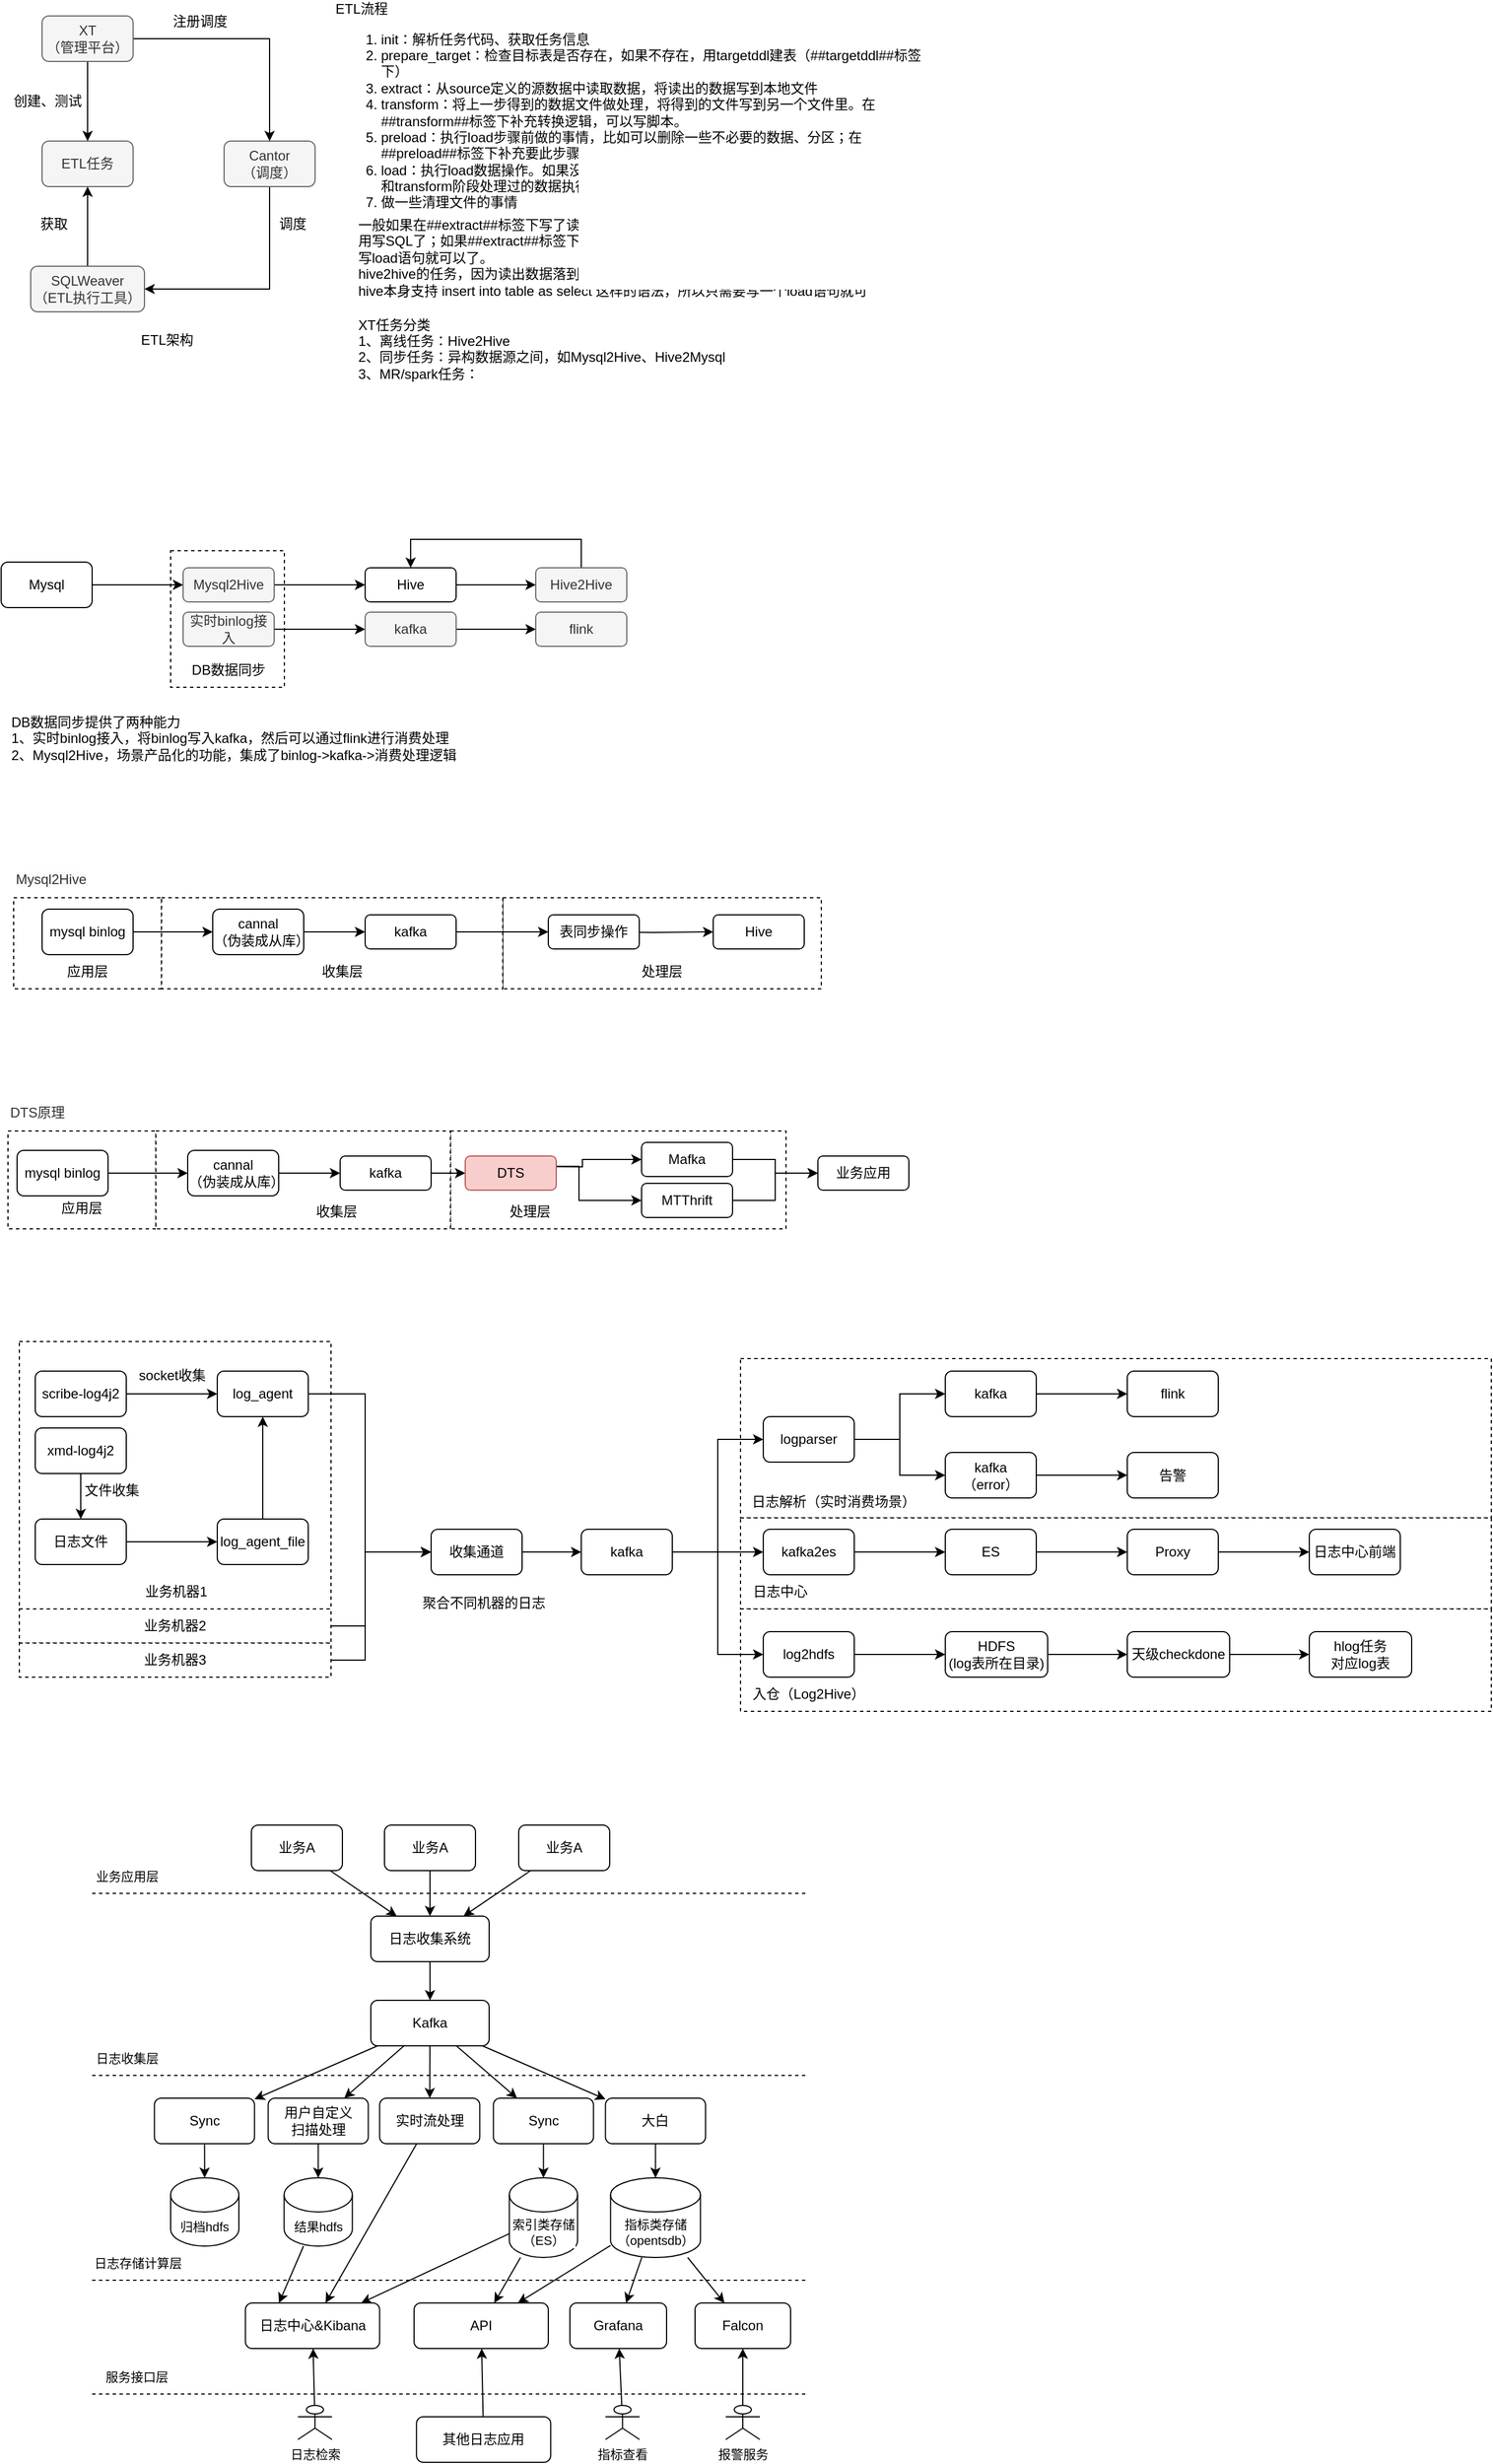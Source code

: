 <mxfile version="24.7.7">
  <diagram name="Page-1" id="K36MnnztzoWmUBZCbSHd">
    <mxGraphModel dx="1860" dy="1155" grid="1" gridSize="10" guides="1" tooltips="1" connect="1" arrows="1" fold="1" page="1" pageScale="1" pageWidth="827" pageHeight="1169" math="0" shadow="0">
      <root>
        <mxCell id="0" />
        <mxCell id="1" parent="0" />
        <mxCell id="XHmcN2xixC-POxuIJWdY-161" value="" style="rounded=0;whiteSpace=wrap;html=1;dashed=1;" vertex="1" parent="1">
          <mxGeometry x="650" y="1200" width="660" height="140" as="geometry" />
        </mxCell>
        <mxCell id="XHmcN2xixC-POxuIJWdY-159" value="" style="rounded=0;whiteSpace=wrap;html=1;dashed=1;" vertex="1" parent="1">
          <mxGeometry x="650" y="1340" width="660" height="80" as="geometry" />
        </mxCell>
        <mxCell id="XHmcN2xixC-POxuIJWdY-160" value="日志中心" style="text;html=1;align=center;verticalAlign=middle;whiteSpace=wrap;rounded=0;" vertex="1" parent="1">
          <mxGeometry x="653" y="1390" width="64" height="30" as="geometry" />
        </mxCell>
        <mxCell id="XHmcN2xixC-POxuIJWdY-156" value="" style="rounded=0;whiteSpace=wrap;html=1;dashed=1;" vertex="1" parent="1">
          <mxGeometry x="650" y="1420" width="660" height="90" as="geometry" />
        </mxCell>
        <mxCell id="XHmcN2xixC-POxuIJWdY-122" value="" style="rounded=0;whiteSpace=wrap;html=1;dashed=1;" vertex="1" parent="1">
          <mxGeometry x="16" y="1185" width="274" height="235" as="geometry" />
        </mxCell>
        <mxCell id="XHmcN2xixC-POxuIJWdY-47" value="" style="rounded=0;whiteSpace=wrap;html=1;dashed=1;" vertex="1" parent="1">
          <mxGeometry x="11" y="795" width="130" height="80" as="geometry" />
        </mxCell>
        <mxCell id="XHmcN2xixC-POxuIJWdY-45" value="" style="rounded=0;whiteSpace=wrap;html=1;dashed=1;" vertex="1" parent="1">
          <mxGeometry x="441" y="795" width="280" height="80" as="geometry" />
        </mxCell>
        <mxCell id="XHmcN2xixC-POxuIJWdY-43" value="" style="rounded=0;whiteSpace=wrap;html=1;dashed=1;" vertex="1" parent="1">
          <mxGeometry x="141" y="795" width="300" height="80" as="geometry" />
        </mxCell>
        <mxCell id="ywxlOEBr5Vx2DZHbRNXe-10" value="" style="rounded=0;whiteSpace=wrap;html=1;dashed=1;" parent="1" vertex="1">
          <mxGeometry x="149" y="490" width="100" height="120" as="geometry" />
        </mxCell>
        <mxCell id="ywxlOEBr5Vx2DZHbRNXe-3" value="" style="edgeStyle=orthogonalEdgeStyle;rounded=0;orthogonalLoop=1;jettySize=auto;html=1;" parent="1" source="ywxlOEBr5Vx2DZHbRNXe-1" target="ywxlOEBr5Vx2DZHbRNXe-2" edge="1">
          <mxGeometry relative="1" as="geometry" />
        </mxCell>
        <mxCell id="ywxlOEBr5Vx2DZHbRNXe-1" value="Mysql" style="rounded=1;whiteSpace=wrap;html=1;" parent="1" vertex="1">
          <mxGeometry y="500" width="80" height="40" as="geometry" />
        </mxCell>
        <mxCell id="ywxlOEBr5Vx2DZHbRNXe-5" value="" style="edgeStyle=orthogonalEdgeStyle;rounded=0;orthogonalLoop=1;jettySize=auto;html=1;" parent="1" source="ywxlOEBr5Vx2DZHbRNXe-2" target="ywxlOEBr5Vx2DZHbRNXe-4" edge="1">
          <mxGeometry relative="1" as="geometry" />
        </mxCell>
        <mxCell id="ywxlOEBr5Vx2DZHbRNXe-2" value="Mysql2Hive" style="rounded=1;whiteSpace=wrap;html=1;fillColor=#f5f5f5;fontColor=#333333;strokeColor=#666666;" parent="1" vertex="1">
          <mxGeometry x="160" y="505" width="80" height="30" as="geometry" />
        </mxCell>
        <mxCell id="ywxlOEBr5Vx2DZHbRNXe-7" style="edgeStyle=orthogonalEdgeStyle;rounded=0;orthogonalLoop=1;jettySize=auto;html=1;" parent="1" source="ywxlOEBr5Vx2DZHbRNXe-4" target="ywxlOEBr5Vx2DZHbRNXe-6" edge="1">
          <mxGeometry relative="1" as="geometry" />
        </mxCell>
        <mxCell id="ywxlOEBr5Vx2DZHbRNXe-4" value="Hive" style="rounded=1;whiteSpace=wrap;html=1;" parent="1" vertex="1">
          <mxGeometry x="320" y="505" width="80" height="30" as="geometry" />
        </mxCell>
        <mxCell id="ywxlOEBr5Vx2DZHbRNXe-8" style="edgeStyle=orthogonalEdgeStyle;rounded=0;orthogonalLoop=1;jettySize=auto;html=1;entryX=0.5;entryY=0;entryDx=0;entryDy=0;" parent="1" source="ywxlOEBr5Vx2DZHbRNXe-6" target="ywxlOEBr5Vx2DZHbRNXe-4" edge="1">
          <mxGeometry relative="1" as="geometry">
            <Array as="points">
              <mxPoint x="510" y="480" />
              <mxPoint x="360" y="480" />
            </Array>
          </mxGeometry>
        </mxCell>
        <mxCell id="ywxlOEBr5Vx2DZHbRNXe-6" value="Hive2Hive" style="rounded=1;whiteSpace=wrap;html=1;fillColor=#f5f5f5;fontColor=#333333;strokeColor=#666666;" parent="1" vertex="1">
          <mxGeometry x="470" y="505" width="80" height="30" as="geometry" />
        </mxCell>
        <mxCell id="ywxlOEBr5Vx2DZHbRNXe-9" value="XT任务分类&lt;br&gt;1、离线任务：Hive2Hive&lt;br&gt;2、同步任务：异构数据源之间，如Mysql2Hive、Hive2Mysql&lt;br&gt;3、MR/spark任务：&lt;br&gt;&lt;div&gt;&lt;br&gt;&lt;/div&gt;" style="text;html=1;align=left;verticalAlign=middle;whiteSpace=wrap;rounded=0;" parent="1" vertex="1">
          <mxGeometry x="312" y="280" width="380" height="80" as="geometry" />
        </mxCell>
        <mxCell id="ywxlOEBr5Vx2DZHbRNXe-11" value="DB数据同步" style="text;html=1;align=center;verticalAlign=middle;whiteSpace=wrap;rounded=0;" parent="1" vertex="1">
          <mxGeometry x="165" y="580" width="70" height="30" as="geometry" />
        </mxCell>
        <mxCell id="XHmcN2xixC-POxuIJWdY-4" style="edgeStyle=orthogonalEdgeStyle;rounded=0;orthogonalLoop=1;jettySize=auto;html=1;entryX=0;entryY=0.5;entryDx=0;entryDy=0;" edge="1" parent="1" source="ywxlOEBr5Vx2DZHbRNXe-12" target="XHmcN2xixC-POxuIJWdY-3">
          <mxGeometry relative="1" as="geometry" />
        </mxCell>
        <mxCell id="ywxlOEBr5Vx2DZHbRNXe-12" value="实时binlog接入" style="rounded=1;whiteSpace=wrap;html=1;fillColor=#f5f5f5;fontColor=#333333;strokeColor=#666666;" parent="1" vertex="1">
          <mxGeometry x="160" y="544" width="80" height="30" as="geometry" />
        </mxCell>
        <mxCell id="XHmcN2xixC-POxuIJWdY-6" value="" style="edgeStyle=orthogonalEdgeStyle;rounded=0;orthogonalLoop=1;jettySize=auto;html=1;" edge="1" parent="1" source="XHmcN2xixC-POxuIJWdY-3" target="XHmcN2xixC-POxuIJWdY-5">
          <mxGeometry relative="1" as="geometry" />
        </mxCell>
        <mxCell id="XHmcN2xixC-POxuIJWdY-3" value="kafka" style="rounded=1;whiteSpace=wrap;html=1;fillColor=#f5f5f5;fontColor=#333333;strokeColor=#666666;" vertex="1" parent="1">
          <mxGeometry x="320" y="544" width="80" height="30" as="geometry" />
        </mxCell>
        <mxCell id="XHmcN2xixC-POxuIJWdY-5" value="flink" style="rounded=1;whiteSpace=wrap;html=1;fillColor=#f5f5f5;fontColor=#333333;strokeColor=#666666;" vertex="1" parent="1">
          <mxGeometry x="470" y="544" width="80" height="30" as="geometry" />
        </mxCell>
        <mxCell id="XHmcN2xixC-POxuIJWdY-7" value="DB数据同步提供了两种能力&lt;br&gt;1、实时binlog接入，将binlog写入kafka，然后可以通过flink进行消费处理&lt;br&gt;2、Mysql2Hive，场景产品化的功能，集成了binlog-&amp;gt;kafka-&amp;gt;消费处理逻辑" style="text;html=1;align=left;verticalAlign=middle;whiteSpace=wrap;rounded=0;" vertex="1" parent="1">
          <mxGeometry x="7" y="625" width="420" height="60" as="geometry" />
        </mxCell>
        <mxCell id="XHmcN2xixC-POxuIJWdY-10" value="" style="edgeStyle=orthogonalEdgeStyle;rounded=0;orthogonalLoop=1;jettySize=auto;html=1;" edge="1" parent="1" source="XHmcN2xixC-POxuIJWdY-11" target="XHmcN2xixC-POxuIJWdY-13">
          <mxGeometry relative="1" as="geometry" />
        </mxCell>
        <mxCell id="XHmcN2xixC-POxuIJWdY-11" value="cannal&lt;br&gt;（伪装成从库）" style="rounded=1;whiteSpace=wrap;html=1;" vertex="1" parent="1">
          <mxGeometry x="186" y="805" width="80" height="40" as="geometry" />
        </mxCell>
        <mxCell id="XHmcN2xixC-POxuIJWdY-12" value="" style="edgeStyle=orthogonalEdgeStyle;rounded=0;orthogonalLoop=1;jettySize=auto;html=1;" edge="1" parent="1" source="XHmcN2xixC-POxuIJWdY-13" target="XHmcN2xixC-POxuIJWdY-15">
          <mxGeometry relative="1" as="geometry" />
        </mxCell>
        <mxCell id="XHmcN2xixC-POxuIJWdY-13" value="kafka" style="rounded=1;whiteSpace=wrap;html=1;" vertex="1" parent="1">
          <mxGeometry x="320" y="810" width="80" height="30" as="geometry" />
        </mxCell>
        <mxCell id="XHmcN2xixC-POxuIJWdY-27" value="" style="edgeStyle=orthogonalEdgeStyle;rounded=0;orthogonalLoop=1;jettySize=auto;html=1;" edge="1" parent="1" target="XHmcN2xixC-POxuIJWdY-26">
          <mxGeometry relative="1" as="geometry">
            <mxPoint x="521" y="825" as="sourcePoint" />
          </mxGeometry>
        </mxCell>
        <mxCell id="XHmcN2xixC-POxuIJWdY-15" value="表同步操作" style="rounded=1;whiteSpace=wrap;html=1;" vertex="1" parent="1">
          <mxGeometry x="481" y="810" width="80" height="30" as="geometry" />
        </mxCell>
        <mxCell id="XHmcN2xixC-POxuIJWdY-25" style="edgeStyle=orthogonalEdgeStyle;rounded=0;orthogonalLoop=1;jettySize=auto;html=1;" edge="1" parent="1" source="XHmcN2xixC-POxuIJWdY-24" target="XHmcN2xixC-POxuIJWdY-11">
          <mxGeometry relative="1" as="geometry" />
        </mxCell>
        <mxCell id="XHmcN2xixC-POxuIJWdY-24" value="mysql binlog" style="rounded=1;whiteSpace=wrap;html=1;" vertex="1" parent="1">
          <mxGeometry x="36" y="805" width="80" height="40" as="geometry" />
        </mxCell>
        <mxCell id="XHmcN2xixC-POxuIJWdY-26" value="Hive" style="rounded=1;whiteSpace=wrap;html=1;" vertex="1" parent="1">
          <mxGeometry x="626" y="810" width="80" height="30" as="geometry" />
        </mxCell>
        <mxCell id="XHmcN2xixC-POxuIJWdY-44" value="收集层" style="text;html=1;align=center;verticalAlign=middle;whiteSpace=wrap;rounded=0;" vertex="1" parent="1">
          <mxGeometry x="270" y="845" width="60" height="30" as="geometry" />
        </mxCell>
        <mxCell id="XHmcN2xixC-POxuIJWdY-46" value="处理层" style="text;html=1;align=center;verticalAlign=middle;whiteSpace=wrap;rounded=0;" vertex="1" parent="1">
          <mxGeometry x="551" y="845" width="60" height="30" as="geometry" />
        </mxCell>
        <mxCell id="XHmcN2xixC-POxuIJWdY-48" value="应用层" style="text;html=1;align=center;verticalAlign=middle;whiteSpace=wrap;rounded=0;" vertex="1" parent="1">
          <mxGeometry x="46" y="845" width="60" height="30" as="geometry" />
        </mxCell>
        <mxCell id="XHmcN2xixC-POxuIJWdY-50" value="&lt;span style=&quot;color: rgb(51, 51, 51); font-family: Helvetica; font-size: 12px; font-style: normal; font-variant-ligatures: normal; font-variant-caps: normal; font-weight: 400; letter-spacing: normal; orphans: 2; text-align: center; text-indent: 0px; text-transform: none; widows: 2; word-spacing: 0px; -webkit-text-stroke-width: 0px; white-space: normal; background-color: rgb(251, 251, 251); text-decoration-thickness: initial; text-decoration-style: initial; text-decoration-color: initial; display: inline !important; float: none;&quot;&gt;Mysql2Hive&lt;/span&gt;" style="text;whiteSpace=wrap;html=1;" vertex="1" parent="1">
          <mxGeometry x="11" y="765" width="100" height="30" as="geometry" />
        </mxCell>
        <mxCell id="XHmcN2xixC-POxuIJWdY-51" value="&lt;div style=&quot;text-align: center;&quot;&gt;&lt;span style=&quot;background-color: initial;&quot;&gt;&lt;font color=&quot;#333333&quot;&gt;DTS原理&lt;/font&gt;&lt;/span&gt;&lt;/div&gt;" style="text;whiteSpace=wrap;html=1;" vertex="1" parent="1">
          <mxGeometry x="6" y="970" width="100" height="30" as="geometry" />
        </mxCell>
        <mxCell id="XHmcN2xixC-POxuIJWdY-52" value="" style="rounded=0;whiteSpace=wrap;html=1;dashed=1;" vertex="1" parent="1">
          <mxGeometry x="6" y="1000" width="130" height="86" as="geometry" />
        </mxCell>
        <mxCell id="XHmcN2xixC-POxuIJWdY-53" value="" style="rounded=0;whiteSpace=wrap;html=1;dashed=1;" vertex="1" parent="1">
          <mxGeometry x="395" y="1000" width="295" height="86" as="geometry" />
        </mxCell>
        <mxCell id="XHmcN2xixC-POxuIJWdY-54" value="" style="rounded=0;whiteSpace=wrap;html=1;dashed=1;" vertex="1" parent="1">
          <mxGeometry x="136" y="1000" width="259" height="86" as="geometry" />
        </mxCell>
        <mxCell id="XHmcN2xixC-POxuIJWdY-55" value="" style="edgeStyle=orthogonalEdgeStyle;rounded=0;orthogonalLoop=1;jettySize=auto;html=1;" edge="1" parent="1" source="XHmcN2xixC-POxuIJWdY-56" target="XHmcN2xixC-POxuIJWdY-58">
          <mxGeometry relative="1" as="geometry" />
        </mxCell>
        <mxCell id="XHmcN2xixC-POxuIJWdY-56" value="cannal&lt;br&gt;（伪装成从库）" style="rounded=1;whiteSpace=wrap;html=1;" vertex="1" parent="1">
          <mxGeometry x="164" y="1017" width="80" height="40" as="geometry" />
        </mxCell>
        <mxCell id="XHmcN2xixC-POxuIJWdY-57" value="" style="edgeStyle=orthogonalEdgeStyle;rounded=0;orthogonalLoop=1;jettySize=auto;html=1;" edge="1" parent="1" source="XHmcN2xixC-POxuIJWdY-58" target="XHmcN2xixC-POxuIJWdY-60">
          <mxGeometry relative="1" as="geometry" />
        </mxCell>
        <mxCell id="XHmcN2xixC-POxuIJWdY-58" value="kafka" style="rounded=1;whiteSpace=wrap;html=1;" vertex="1" parent="1">
          <mxGeometry x="298" y="1022" width="80" height="30" as="geometry" />
        </mxCell>
        <mxCell id="XHmcN2xixC-POxuIJWdY-59" value="" style="edgeStyle=orthogonalEdgeStyle;rounded=0;orthogonalLoop=1;jettySize=auto;html=1;" edge="1" parent="1" target="XHmcN2xixC-POxuIJWdY-63">
          <mxGeometry relative="1" as="geometry">
            <mxPoint x="458" y="1031" as="sourcePoint" />
          </mxGeometry>
        </mxCell>
        <mxCell id="XHmcN2xixC-POxuIJWdY-71" style="edgeStyle=orthogonalEdgeStyle;rounded=0;orthogonalLoop=1;jettySize=auto;html=1;entryX=0;entryY=0.5;entryDx=0;entryDy=0;" edge="1" parent="1" source="XHmcN2xixC-POxuIJWdY-60" target="XHmcN2xixC-POxuIJWdY-70">
          <mxGeometry relative="1" as="geometry">
            <Array as="points">
              <mxPoint x="508" y="1031" />
              <mxPoint x="508" y="1061" />
            </Array>
          </mxGeometry>
        </mxCell>
        <mxCell id="XHmcN2xixC-POxuIJWdY-60" value="DTS" style="rounded=1;whiteSpace=wrap;html=1;fillColor=#f8cecc;strokeColor=#b85450;" vertex="1" parent="1">
          <mxGeometry x="408" y="1022" width="80" height="30" as="geometry" />
        </mxCell>
        <mxCell id="XHmcN2xixC-POxuIJWdY-61" style="edgeStyle=orthogonalEdgeStyle;rounded=0;orthogonalLoop=1;jettySize=auto;html=1;" edge="1" parent="1" source="XHmcN2xixC-POxuIJWdY-62" target="XHmcN2xixC-POxuIJWdY-56">
          <mxGeometry relative="1" as="geometry" />
        </mxCell>
        <mxCell id="XHmcN2xixC-POxuIJWdY-62" value="mysql binlog" style="rounded=1;whiteSpace=wrap;html=1;" vertex="1" parent="1">
          <mxGeometry x="14" y="1017" width="80" height="40" as="geometry" />
        </mxCell>
        <mxCell id="XHmcN2xixC-POxuIJWdY-69" value="" style="edgeStyle=orthogonalEdgeStyle;rounded=0;orthogonalLoop=1;jettySize=auto;html=1;" edge="1" parent="1" source="XHmcN2xixC-POxuIJWdY-63" target="XHmcN2xixC-POxuIJWdY-68">
          <mxGeometry relative="1" as="geometry" />
        </mxCell>
        <mxCell id="XHmcN2xixC-POxuIJWdY-63" value="Mafka" style="rounded=1;whiteSpace=wrap;html=1;" vertex="1" parent="1">
          <mxGeometry x="563" y="1010" width="80" height="30" as="geometry" />
        </mxCell>
        <mxCell id="XHmcN2xixC-POxuIJWdY-64" value="收集层" style="text;html=1;align=center;verticalAlign=middle;whiteSpace=wrap;rounded=0;" vertex="1" parent="1">
          <mxGeometry x="265" y="1056" width="60" height="30" as="geometry" />
        </mxCell>
        <mxCell id="XHmcN2xixC-POxuIJWdY-65" value="处理层" style="text;html=1;align=center;verticalAlign=middle;whiteSpace=wrap;rounded=0;" vertex="1" parent="1">
          <mxGeometry x="435" y="1056" width="60" height="30" as="geometry" />
        </mxCell>
        <mxCell id="XHmcN2xixC-POxuIJWdY-66" value="应用层" style="text;html=1;align=center;verticalAlign=middle;whiteSpace=wrap;rounded=0;" vertex="1" parent="1">
          <mxGeometry x="41" y="1056" width="60" height="24" as="geometry" />
        </mxCell>
        <mxCell id="XHmcN2xixC-POxuIJWdY-68" value="业务应用" style="rounded=1;whiteSpace=wrap;html=1;" vertex="1" parent="1">
          <mxGeometry x="718" y="1022" width="80" height="30" as="geometry" />
        </mxCell>
        <mxCell id="XHmcN2xixC-POxuIJWdY-72" style="edgeStyle=orthogonalEdgeStyle;rounded=0;orthogonalLoop=1;jettySize=auto;html=1;" edge="1" parent="1" source="XHmcN2xixC-POxuIJWdY-70" target="XHmcN2xixC-POxuIJWdY-68">
          <mxGeometry relative="1" as="geometry" />
        </mxCell>
        <mxCell id="XHmcN2xixC-POxuIJWdY-70" value="MTThrift" style="rounded=1;whiteSpace=wrap;html=1;" vertex="1" parent="1">
          <mxGeometry x="563" y="1046" width="80" height="30" as="geometry" />
        </mxCell>
        <mxCell id="XHmcN2xixC-POxuIJWdY-81" value="" style="edgeStyle=orthogonalEdgeStyle;rounded=0;orthogonalLoop=1;jettySize=auto;html=1;" edge="1" parent="1" source="XHmcN2xixC-POxuIJWdY-74" target="XHmcN2xixC-POxuIJWdY-80">
          <mxGeometry relative="1" as="geometry">
            <Array as="points">
              <mxPoint x="236" y="260" />
            </Array>
          </mxGeometry>
        </mxCell>
        <mxCell id="XHmcN2xixC-POxuIJWdY-74" value="Cantor&lt;br&gt;（调度）" style="rounded=1;whiteSpace=wrap;html=1;fillColor=#f5f5f5;fontColor=#333333;strokeColor=#666666;" vertex="1" parent="1">
          <mxGeometry x="196" y="130" width="80" height="40" as="geometry" />
        </mxCell>
        <mxCell id="XHmcN2xixC-POxuIJWdY-76" value="ETL任务" style="rounded=1;whiteSpace=wrap;html=1;fillColor=#f5f5f5;fontColor=#333333;strokeColor=#666666;" vertex="1" parent="1">
          <mxGeometry x="36" y="130" width="80" height="40" as="geometry" />
        </mxCell>
        <mxCell id="XHmcN2xixC-POxuIJWdY-79" style="edgeStyle=orthogonalEdgeStyle;rounded=0;orthogonalLoop=1;jettySize=auto;html=1;" edge="1" parent="1" source="XHmcN2xixC-POxuIJWdY-78" target="XHmcN2xixC-POxuIJWdY-74">
          <mxGeometry relative="1" as="geometry" />
        </mxCell>
        <mxCell id="XHmcN2xixC-POxuIJWdY-82" style="edgeStyle=orthogonalEdgeStyle;rounded=0;orthogonalLoop=1;jettySize=auto;html=1;" edge="1" parent="1" source="XHmcN2xixC-POxuIJWdY-78" target="XHmcN2xixC-POxuIJWdY-76">
          <mxGeometry relative="1" as="geometry" />
        </mxCell>
        <mxCell id="XHmcN2xixC-POxuIJWdY-78" value="XT&lt;br&gt;（管理平台）" style="rounded=1;whiteSpace=wrap;html=1;fillColor=#f5f5f5;fontColor=#333333;strokeColor=#666666;" vertex="1" parent="1">
          <mxGeometry x="36" y="20" width="80" height="40" as="geometry" />
        </mxCell>
        <mxCell id="XHmcN2xixC-POxuIJWdY-83" style="edgeStyle=orthogonalEdgeStyle;rounded=0;orthogonalLoop=1;jettySize=auto;html=1;" edge="1" parent="1" source="XHmcN2xixC-POxuIJWdY-80" target="XHmcN2xixC-POxuIJWdY-76">
          <mxGeometry relative="1" as="geometry" />
        </mxCell>
        <mxCell id="XHmcN2xixC-POxuIJWdY-80" value="SQLWeaver&lt;br&gt;（ETL执行工具）" style="rounded=1;whiteSpace=wrap;html=1;fillColor=#f5f5f5;fontColor=#333333;strokeColor=#666666;" vertex="1" parent="1">
          <mxGeometry x="26" y="240" width="100" height="40" as="geometry" />
        </mxCell>
        <mxCell id="XHmcN2xixC-POxuIJWdY-84" value="创建、测试" style="text;html=1;align=center;verticalAlign=middle;whiteSpace=wrap;rounded=0;" vertex="1" parent="1">
          <mxGeometry x="6" y="80" width="70" height="30" as="geometry" />
        </mxCell>
        <mxCell id="XHmcN2xixC-POxuIJWdY-85" value="注册调度" style="text;html=1;align=center;verticalAlign=middle;whiteSpace=wrap;rounded=0;" vertex="1" parent="1">
          <mxGeometry x="145" y="10" width="60" height="30" as="geometry" />
        </mxCell>
        <mxCell id="XHmcN2xixC-POxuIJWdY-86" value="调度" style="text;html=1;align=center;verticalAlign=middle;resizable=0;points=[];autosize=1;strokeColor=none;fillColor=none;" vertex="1" parent="1">
          <mxGeometry x="231" y="188" width="50" height="30" as="geometry" />
        </mxCell>
        <mxCell id="XHmcN2xixC-POxuIJWdY-87" value="获取" style="text;html=1;align=center;verticalAlign=middle;resizable=0;points=[];autosize=1;strokeColor=none;fillColor=none;" vertex="1" parent="1">
          <mxGeometry x="21" y="188" width="50" height="30" as="geometry" />
        </mxCell>
        <mxCell id="XHmcN2xixC-POxuIJWdY-88" value="ETL架构" style="text;html=1;align=center;verticalAlign=middle;whiteSpace=wrap;rounded=0;" vertex="1" parent="1">
          <mxGeometry x="116" y="290" width="60" height="30" as="geometry" />
        </mxCell>
        <mxCell id="XHmcN2xixC-POxuIJWdY-101" value="&lt;div&gt;ETL流程&lt;/div&gt;&lt;div&gt;&lt;ol&gt;&lt;li&gt;init：解析任务代码、获取任务信息&lt;/li&gt;&lt;li&gt;prepare_target：检查目标表是否存在，如果不存在，用targetddl建表（##targetddl##标签下）&lt;/li&gt;&lt;li&gt;extract：从source定义的源数据中读取数据，将读出的数据写到本地文件&lt;/li&gt;&lt;li&gt;transform：将上一步得到的数据文件做处理，将得到的文件写到另一个文件里。在##transform##标签下补充转换逻辑，可以写脚本。&lt;/li&gt;&lt;li&gt;preload：执行load步骤前做的事情，比如可以删除一些不必要的数据、分区；在##preload##标签下补充要此步骤执行的SQL。&lt;/li&gt;&lt;li&gt;load：执行load数据操作。如果没有写对应操作，就用默认SQL执行，默认逻辑是将extract和transform阶段处理过的数据执行load data语句，load到目标表中。&lt;/li&gt;&lt;li&gt;做一些清理文件的事情&lt;/li&gt;&lt;/ol&gt;&lt;/div&gt;" style="text;html=1;align=left;verticalAlign=middle;whiteSpace=wrap;rounded=0;" vertex="1" parent="1">
          <mxGeometry x="292" y="10" width="530" height="190" as="geometry" />
        </mxCell>
        <mxCell id="XHmcN2xixC-POxuIJWdY-102" value="一般如果在##extract##标签下写了读取SQL的（老版的mysql2hive任务），##load##标签下就不用写SQL了；如果##extract##标签下没有写SQL（hiev2hive任务），就需要在##Load##标签下写load语句就可以了。&lt;br&gt;hive2hive的任务，因为读出数据落到本地再从本地load到集群里这种方式比较浪费资源，而且hive本身支持 insert into table as select 这样的语法，所以只需要写一个load语句就可以了" style="text;whiteSpace=wrap;html=1;" vertex="1" parent="1">
          <mxGeometry x="312" y="190" width="510" height="90" as="geometry" />
        </mxCell>
        <mxCell id="XHmcN2xixC-POxuIJWdY-107" value="" style="edgeStyle=orthogonalEdgeStyle;rounded=0;orthogonalLoop=1;jettySize=auto;html=1;" edge="1" parent="1" source="XHmcN2xixC-POxuIJWdY-104" target="XHmcN2xixC-POxuIJWdY-106">
          <mxGeometry relative="1" as="geometry" />
        </mxCell>
        <mxCell id="XHmcN2xixC-POxuIJWdY-104" value="scribe-log4j2" style="rounded=1;whiteSpace=wrap;html=1;" vertex="1" parent="1">
          <mxGeometry x="30" y="1211" width="80" height="40" as="geometry" />
        </mxCell>
        <mxCell id="XHmcN2xixC-POxuIJWdY-115" value="" style="edgeStyle=orthogonalEdgeStyle;rounded=0;orthogonalLoop=1;jettySize=auto;html=1;" edge="1" parent="1" source="XHmcN2xixC-POxuIJWdY-106" target="XHmcN2xixC-POxuIJWdY-114">
          <mxGeometry relative="1" as="geometry">
            <Array as="points">
              <mxPoint x="320" y="1231" />
              <mxPoint x="320" y="1370" />
            </Array>
          </mxGeometry>
        </mxCell>
        <mxCell id="XHmcN2xixC-POxuIJWdY-106" value="log_agent" style="rounded=1;whiteSpace=wrap;html=1;" vertex="1" parent="1">
          <mxGeometry x="190" y="1211" width="80" height="40" as="geometry" />
        </mxCell>
        <mxCell id="XHmcN2xixC-POxuIJWdY-110" value="" style="edgeStyle=orthogonalEdgeStyle;rounded=0;orthogonalLoop=1;jettySize=auto;html=1;" edge="1" parent="1" source="XHmcN2xixC-POxuIJWdY-108" target="XHmcN2xixC-POxuIJWdY-109">
          <mxGeometry relative="1" as="geometry" />
        </mxCell>
        <mxCell id="XHmcN2xixC-POxuIJWdY-108" value="xmd-log4j2" style="rounded=1;whiteSpace=wrap;html=1;" vertex="1" parent="1">
          <mxGeometry x="30" y="1261" width="80" height="40" as="geometry" />
        </mxCell>
        <mxCell id="XHmcN2xixC-POxuIJWdY-112" value="" style="edgeStyle=orthogonalEdgeStyle;rounded=0;orthogonalLoop=1;jettySize=auto;html=1;" edge="1" parent="1" source="XHmcN2xixC-POxuIJWdY-109" target="XHmcN2xixC-POxuIJWdY-111">
          <mxGeometry relative="1" as="geometry" />
        </mxCell>
        <mxCell id="XHmcN2xixC-POxuIJWdY-109" value="日志文件" style="rounded=1;whiteSpace=wrap;html=1;" vertex="1" parent="1">
          <mxGeometry x="30" y="1341" width="80" height="40" as="geometry" />
        </mxCell>
        <mxCell id="XHmcN2xixC-POxuIJWdY-113" style="edgeStyle=orthogonalEdgeStyle;rounded=0;orthogonalLoop=1;jettySize=auto;html=1;" edge="1" parent="1" source="XHmcN2xixC-POxuIJWdY-111" target="XHmcN2xixC-POxuIJWdY-106">
          <mxGeometry relative="1" as="geometry" />
        </mxCell>
        <mxCell id="XHmcN2xixC-POxuIJWdY-111" value="log_agent_file" style="rounded=1;whiteSpace=wrap;html=1;" vertex="1" parent="1">
          <mxGeometry x="190" y="1341" width="80" height="40" as="geometry" />
        </mxCell>
        <mxCell id="XHmcN2xixC-POxuIJWdY-117" value="" style="edgeStyle=orthogonalEdgeStyle;rounded=0;orthogonalLoop=1;jettySize=auto;html=1;" edge="1" parent="1" source="XHmcN2xixC-POxuIJWdY-114" target="XHmcN2xixC-POxuIJWdY-116">
          <mxGeometry relative="1" as="geometry" />
        </mxCell>
        <mxCell id="XHmcN2xixC-POxuIJWdY-114" value="收集通道" style="rounded=1;whiteSpace=wrap;html=1;" vertex="1" parent="1">
          <mxGeometry x="378" y="1350" width="80" height="40" as="geometry" />
        </mxCell>
        <mxCell id="XHmcN2xixC-POxuIJWdY-129" value="" style="edgeStyle=orthogonalEdgeStyle;rounded=0;orthogonalLoop=1;jettySize=auto;html=1;" edge="1" parent="1" source="XHmcN2xixC-POxuIJWdY-116" target="XHmcN2xixC-POxuIJWdY-128">
          <mxGeometry relative="1" as="geometry" />
        </mxCell>
        <mxCell id="XHmcN2xixC-POxuIJWdY-154" style="edgeStyle=orthogonalEdgeStyle;rounded=0;orthogonalLoop=1;jettySize=auto;html=1;entryX=0;entryY=0.5;entryDx=0;entryDy=0;" edge="1" parent="1" source="XHmcN2xixC-POxuIJWdY-116" target="XHmcN2xixC-POxuIJWdY-145">
          <mxGeometry relative="1" as="geometry" />
        </mxCell>
        <mxCell id="XHmcN2xixC-POxuIJWdY-155" style="edgeStyle=orthogonalEdgeStyle;rounded=0;orthogonalLoop=1;jettySize=auto;html=1;entryX=0;entryY=0.5;entryDx=0;entryDy=0;" edge="1" parent="1" source="XHmcN2xixC-POxuIJWdY-116" target="XHmcN2xixC-POxuIJWdY-136">
          <mxGeometry relative="1" as="geometry" />
        </mxCell>
        <mxCell id="XHmcN2xixC-POxuIJWdY-116" value="kafka" style="rounded=1;whiteSpace=wrap;html=1;" vertex="1" parent="1">
          <mxGeometry x="510" y="1350" width="80" height="40" as="geometry" />
        </mxCell>
        <mxCell id="XHmcN2xixC-POxuIJWdY-118" value="socket收集" style="text;html=1;align=center;verticalAlign=middle;resizable=0;points=[];autosize=1;strokeColor=none;fillColor=none;" vertex="1" parent="1">
          <mxGeometry x="110" y="1200" width="80" height="30" as="geometry" />
        </mxCell>
        <mxCell id="XHmcN2xixC-POxuIJWdY-120" value="文件收集" style="text;html=1;align=center;verticalAlign=middle;resizable=0;points=[];autosize=1;strokeColor=none;fillColor=none;" vertex="1" parent="1">
          <mxGeometry x="62" y="1301" width="70" height="30" as="geometry" />
        </mxCell>
        <mxCell id="XHmcN2xixC-POxuIJWdY-123" value="业务机器1" style="text;html=1;align=center;verticalAlign=middle;whiteSpace=wrap;rounded=0;" vertex="1" parent="1">
          <mxGeometry x="124" y="1390" width="60" height="30" as="geometry" />
        </mxCell>
        <mxCell id="XHmcN2xixC-POxuIJWdY-126" style="edgeStyle=orthogonalEdgeStyle;rounded=0;orthogonalLoop=1;jettySize=auto;html=1;entryX=0;entryY=0.5;entryDx=0;entryDy=0;" edge="1" parent="1" source="XHmcN2xixC-POxuIJWdY-124" target="XHmcN2xixC-POxuIJWdY-114">
          <mxGeometry relative="1" as="geometry">
            <Array as="points">
              <mxPoint x="320" y="1435" />
              <mxPoint x="320" y="1370" />
            </Array>
          </mxGeometry>
        </mxCell>
        <mxCell id="XHmcN2xixC-POxuIJWdY-124" value="业务机器2" style="rounded=0;whiteSpace=wrap;html=1;dashed=1;" vertex="1" parent="1">
          <mxGeometry x="16" y="1420" width="274" height="30" as="geometry" />
        </mxCell>
        <mxCell id="XHmcN2xixC-POxuIJWdY-127" style="edgeStyle=orthogonalEdgeStyle;rounded=0;orthogonalLoop=1;jettySize=auto;html=1;" edge="1" parent="1" source="XHmcN2xixC-POxuIJWdY-125" target="XHmcN2xixC-POxuIJWdY-114">
          <mxGeometry relative="1" as="geometry">
            <Array as="points">
              <mxPoint x="320" y="1465" />
              <mxPoint x="320" y="1370" />
            </Array>
          </mxGeometry>
        </mxCell>
        <mxCell id="XHmcN2xixC-POxuIJWdY-125" value="业务机器3" style="rounded=0;whiteSpace=wrap;html=1;dashed=1;" vertex="1" parent="1">
          <mxGeometry x="16" y="1450" width="274" height="30" as="geometry" />
        </mxCell>
        <mxCell id="XHmcN2xixC-POxuIJWdY-131" value="" style="edgeStyle=orthogonalEdgeStyle;rounded=0;orthogonalLoop=1;jettySize=auto;html=1;" edge="1" parent="1" source="XHmcN2xixC-POxuIJWdY-128" target="XHmcN2xixC-POxuIJWdY-130">
          <mxGeometry relative="1" as="geometry" />
        </mxCell>
        <mxCell id="XHmcN2xixC-POxuIJWdY-128" value="kafka2es" style="rounded=1;whiteSpace=wrap;html=1;" vertex="1" parent="1">
          <mxGeometry x="670" y="1350" width="80" height="40" as="geometry" />
        </mxCell>
        <mxCell id="XHmcN2xixC-POxuIJWdY-133" value="" style="edgeStyle=orthogonalEdgeStyle;rounded=0;orthogonalLoop=1;jettySize=auto;html=1;" edge="1" parent="1" source="XHmcN2xixC-POxuIJWdY-130" target="XHmcN2xixC-POxuIJWdY-132">
          <mxGeometry relative="1" as="geometry" />
        </mxCell>
        <mxCell id="XHmcN2xixC-POxuIJWdY-130" value="ES" style="rounded=1;whiteSpace=wrap;html=1;" vertex="1" parent="1">
          <mxGeometry x="830" y="1350" width="80" height="40" as="geometry" />
        </mxCell>
        <mxCell id="XHmcN2xixC-POxuIJWdY-135" value="" style="edgeStyle=orthogonalEdgeStyle;rounded=0;orthogonalLoop=1;jettySize=auto;html=1;" edge="1" parent="1" source="XHmcN2xixC-POxuIJWdY-132" target="XHmcN2xixC-POxuIJWdY-134">
          <mxGeometry relative="1" as="geometry" />
        </mxCell>
        <mxCell id="XHmcN2xixC-POxuIJWdY-132" value="Proxy" style="rounded=1;whiteSpace=wrap;html=1;" vertex="1" parent="1">
          <mxGeometry x="990" y="1350" width="80" height="40" as="geometry" />
        </mxCell>
        <mxCell id="XHmcN2xixC-POxuIJWdY-134" value="日志中心前端" style="rounded=1;whiteSpace=wrap;html=1;" vertex="1" parent="1">
          <mxGeometry x="1150" y="1350" width="80" height="40" as="geometry" />
        </mxCell>
        <mxCell id="XHmcN2xixC-POxuIJWdY-140" value="" style="edgeStyle=orthogonalEdgeStyle;rounded=0;orthogonalLoop=1;jettySize=auto;html=1;" edge="1" parent="1" source="XHmcN2xixC-POxuIJWdY-136" target="XHmcN2xixC-POxuIJWdY-139">
          <mxGeometry relative="1" as="geometry" />
        </mxCell>
        <mxCell id="XHmcN2xixC-POxuIJWdY-136" value="log2hdfs" style="rounded=1;whiteSpace=wrap;html=1;" vertex="1" parent="1">
          <mxGeometry x="670" y="1440" width="80" height="40" as="geometry" />
        </mxCell>
        <mxCell id="XHmcN2xixC-POxuIJWdY-142" value="" style="edgeStyle=orthogonalEdgeStyle;rounded=0;orthogonalLoop=1;jettySize=auto;html=1;" edge="1" parent="1" source="XHmcN2xixC-POxuIJWdY-139" target="XHmcN2xixC-POxuIJWdY-141">
          <mxGeometry relative="1" as="geometry" />
        </mxCell>
        <mxCell id="XHmcN2xixC-POxuIJWdY-139" value="HDFS&lt;br&gt;(log表所在目录)" style="rounded=1;whiteSpace=wrap;html=1;" vertex="1" parent="1">
          <mxGeometry x="830" y="1440" width="90" height="40" as="geometry" />
        </mxCell>
        <mxCell id="XHmcN2xixC-POxuIJWdY-144" value="" style="edgeStyle=orthogonalEdgeStyle;rounded=0;orthogonalLoop=1;jettySize=auto;html=1;" edge="1" parent="1" source="XHmcN2xixC-POxuIJWdY-141" target="XHmcN2xixC-POxuIJWdY-143">
          <mxGeometry relative="1" as="geometry" />
        </mxCell>
        <mxCell id="XHmcN2xixC-POxuIJWdY-141" value="天级checkdone" style="rounded=1;whiteSpace=wrap;html=1;" vertex="1" parent="1">
          <mxGeometry x="990" y="1440" width="90" height="40" as="geometry" />
        </mxCell>
        <mxCell id="XHmcN2xixC-POxuIJWdY-143" value="hlog任务&lt;br&gt;对应log表" style="rounded=1;whiteSpace=wrap;html=1;" vertex="1" parent="1">
          <mxGeometry x="1150" y="1440" width="90" height="40" as="geometry" />
        </mxCell>
        <mxCell id="XHmcN2xixC-POxuIJWdY-147" value="" style="edgeStyle=orthogonalEdgeStyle;rounded=0;orthogonalLoop=1;jettySize=auto;html=1;" edge="1" parent="1" source="XHmcN2xixC-POxuIJWdY-145" target="XHmcN2xixC-POxuIJWdY-146">
          <mxGeometry relative="1" as="geometry" />
        </mxCell>
        <mxCell id="XHmcN2xixC-POxuIJWdY-149" style="edgeStyle=orthogonalEdgeStyle;rounded=0;orthogonalLoop=1;jettySize=auto;html=1;" edge="1" parent="1" source="XHmcN2xixC-POxuIJWdY-145" target="XHmcN2xixC-POxuIJWdY-148">
          <mxGeometry relative="1" as="geometry" />
        </mxCell>
        <mxCell id="XHmcN2xixC-POxuIJWdY-145" value="logparser" style="rounded=1;whiteSpace=wrap;html=1;" vertex="1" parent="1">
          <mxGeometry x="670" y="1251" width="80" height="40" as="geometry" />
        </mxCell>
        <mxCell id="XHmcN2xixC-POxuIJWdY-151" value="" style="edgeStyle=orthogonalEdgeStyle;rounded=0;orthogonalLoop=1;jettySize=auto;html=1;" edge="1" parent="1" source="XHmcN2xixC-POxuIJWdY-146" target="XHmcN2xixC-POxuIJWdY-150">
          <mxGeometry relative="1" as="geometry" />
        </mxCell>
        <mxCell id="XHmcN2xixC-POxuIJWdY-146" value="kafka" style="rounded=1;whiteSpace=wrap;html=1;" vertex="1" parent="1">
          <mxGeometry x="830" y="1211" width="80" height="40" as="geometry" />
        </mxCell>
        <mxCell id="XHmcN2xixC-POxuIJWdY-153" value="" style="edgeStyle=orthogonalEdgeStyle;rounded=0;orthogonalLoop=1;jettySize=auto;html=1;" edge="1" parent="1" source="XHmcN2xixC-POxuIJWdY-148" target="XHmcN2xixC-POxuIJWdY-152">
          <mxGeometry relative="1" as="geometry" />
        </mxCell>
        <mxCell id="XHmcN2xixC-POxuIJWdY-148" value="kafka&lt;br&gt;（error）" style="rounded=1;whiteSpace=wrap;html=1;" vertex="1" parent="1">
          <mxGeometry x="830" y="1282.5" width="80" height="40" as="geometry" />
        </mxCell>
        <mxCell id="XHmcN2xixC-POxuIJWdY-150" value="flink" style="rounded=1;whiteSpace=wrap;html=1;" vertex="1" parent="1">
          <mxGeometry x="990" y="1211" width="80" height="40" as="geometry" />
        </mxCell>
        <mxCell id="XHmcN2xixC-POxuIJWdY-152" value="告警" style="rounded=1;whiteSpace=wrap;html=1;" vertex="1" parent="1">
          <mxGeometry x="990" y="1282.5" width="80" height="40" as="geometry" />
        </mxCell>
        <mxCell id="XHmcN2xixC-POxuIJWdY-158" value="入仓（Log2Hive）" style="text;html=1;align=center;verticalAlign=middle;whiteSpace=wrap;rounded=0;" vertex="1" parent="1">
          <mxGeometry x="653" y="1480" width="114" height="30" as="geometry" />
        </mxCell>
        <mxCell id="XHmcN2xixC-POxuIJWdY-162" value="日志解析（实时消费场景）" style="text;html=1;align=center;verticalAlign=middle;whiteSpace=wrap;rounded=0;" vertex="1" parent="1">
          <mxGeometry x="654" y="1311" width="156" height="30" as="geometry" />
        </mxCell>
        <mxCell id="XHmcN2xixC-POxuIJWdY-165" value="聚合不同机器的日志" style="text;html=1;align=center;verticalAlign=middle;whiteSpace=wrap;rounded=0;" vertex="1" parent="1">
          <mxGeometry x="368" y="1400" width="113" height="30" as="geometry" />
        </mxCell>
        <mxCell id="XHmcN2xixC-POxuIJWdY-169" value="" style="edgeStyle=orthogonalEdgeStyle;rounded=0;orthogonalLoop=1;jettySize=auto;html=1;" edge="1" parent="1" source="XHmcN2xixC-POxuIJWdY-167" target="XHmcN2xixC-POxuIJWdY-168">
          <mxGeometry relative="1" as="geometry" />
        </mxCell>
        <mxCell id="XHmcN2xixC-POxuIJWdY-167" value="日志收集系统" style="rounded=1;whiteSpace=wrap;html=1;" vertex="1" parent="1">
          <mxGeometry x="325" y="1690" width="104" height="40" as="geometry" />
        </mxCell>
        <mxCell id="XHmcN2xixC-POxuIJWdY-182" style="edgeStyle=none;shape=connector;rounded=0;orthogonalLoop=1;jettySize=auto;html=1;strokeColor=default;align=center;verticalAlign=middle;fontFamily=Helvetica;fontSize=11;fontColor=default;labelBackgroundColor=default;endArrow=classic;" edge="1" parent="1" source="XHmcN2xixC-POxuIJWdY-168" target="XHmcN2xixC-POxuIJWdY-179">
          <mxGeometry relative="1" as="geometry" />
        </mxCell>
        <mxCell id="XHmcN2xixC-POxuIJWdY-183" style="edgeStyle=none;shape=connector;rounded=0;orthogonalLoop=1;jettySize=auto;html=1;strokeColor=default;align=center;verticalAlign=middle;fontFamily=Helvetica;fontSize=11;fontColor=default;labelBackgroundColor=default;endArrow=classic;" edge="1" parent="1" source="XHmcN2xixC-POxuIJWdY-168" target="XHmcN2xixC-POxuIJWdY-180">
          <mxGeometry relative="1" as="geometry" />
        </mxCell>
        <mxCell id="XHmcN2xixC-POxuIJWdY-184" style="edgeStyle=none;shape=connector;rounded=0;orthogonalLoop=1;jettySize=auto;html=1;strokeColor=default;align=center;verticalAlign=middle;fontFamily=Helvetica;fontSize=11;fontColor=default;labelBackgroundColor=default;endArrow=classic;" edge="1" parent="1" source="XHmcN2xixC-POxuIJWdY-168" target="XHmcN2xixC-POxuIJWdY-181">
          <mxGeometry relative="1" as="geometry" />
        </mxCell>
        <mxCell id="XHmcN2xixC-POxuIJWdY-185" style="edgeStyle=none;shape=connector;rounded=0;orthogonalLoop=1;jettySize=auto;html=1;strokeColor=default;align=center;verticalAlign=middle;fontFamily=Helvetica;fontSize=11;fontColor=default;labelBackgroundColor=default;endArrow=classic;" edge="1" parent="1" source="XHmcN2xixC-POxuIJWdY-168" target="XHmcN2xixC-POxuIJWdY-178">
          <mxGeometry relative="1" as="geometry" />
        </mxCell>
        <mxCell id="XHmcN2xixC-POxuIJWdY-186" style="edgeStyle=none;shape=connector;rounded=0;orthogonalLoop=1;jettySize=auto;html=1;strokeColor=default;align=center;verticalAlign=middle;fontFamily=Helvetica;fontSize=11;fontColor=default;labelBackgroundColor=default;endArrow=classic;" edge="1" parent="1" source="XHmcN2xixC-POxuIJWdY-168" target="XHmcN2xixC-POxuIJWdY-177">
          <mxGeometry relative="1" as="geometry" />
        </mxCell>
        <mxCell id="XHmcN2xixC-POxuIJWdY-168" value="Kafka" style="rounded=1;whiteSpace=wrap;html=1;" vertex="1" parent="1">
          <mxGeometry x="325" y="1764" width="104" height="40" as="geometry" />
        </mxCell>
        <mxCell id="XHmcN2xixC-POxuIJWdY-176" style="rounded=0;orthogonalLoop=1;jettySize=auto;html=1;" edge="1" parent="1" source="XHmcN2xixC-POxuIJWdY-171" target="XHmcN2xixC-POxuIJWdY-167">
          <mxGeometry relative="1" as="geometry" />
        </mxCell>
        <mxCell id="XHmcN2xixC-POxuIJWdY-171" value="业务A" style="rounded=1;whiteSpace=wrap;html=1;" vertex="1" parent="1">
          <mxGeometry x="220" y="1610" width="80" height="40" as="geometry" />
        </mxCell>
        <mxCell id="XHmcN2xixC-POxuIJWdY-175" style="edgeStyle=orthogonalEdgeStyle;rounded=0;orthogonalLoop=1;jettySize=auto;html=1;" edge="1" parent="1" source="XHmcN2xixC-POxuIJWdY-172" target="XHmcN2xixC-POxuIJWdY-167">
          <mxGeometry relative="1" as="geometry" />
        </mxCell>
        <mxCell id="XHmcN2xixC-POxuIJWdY-172" value="业务A" style="rounded=1;whiteSpace=wrap;html=1;" vertex="1" parent="1">
          <mxGeometry x="337" y="1610" width="80" height="40" as="geometry" />
        </mxCell>
        <mxCell id="XHmcN2xixC-POxuIJWdY-174" style="rounded=0;orthogonalLoop=1;jettySize=auto;html=1;" edge="1" parent="1" source="XHmcN2xixC-POxuIJWdY-173" target="XHmcN2xixC-POxuIJWdY-167">
          <mxGeometry relative="1" as="geometry" />
        </mxCell>
        <mxCell id="XHmcN2xixC-POxuIJWdY-173" value="业务A" style="rounded=1;whiteSpace=wrap;html=1;" vertex="1" parent="1">
          <mxGeometry x="455" y="1610" width="80" height="40" as="geometry" />
        </mxCell>
        <mxCell id="XHmcN2xixC-POxuIJWdY-192" style="edgeStyle=none;shape=connector;rounded=0;orthogonalLoop=1;jettySize=auto;html=1;strokeColor=default;align=center;verticalAlign=middle;fontFamily=Helvetica;fontSize=11;fontColor=default;labelBackgroundColor=default;endArrow=classic;" edge="1" parent="1" source="XHmcN2xixC-POxuIJWdY-177" target="XHmcN2xixC-POxuIJWdY-191">
          <mxGeometry relative="1" as="geometry" />
        </mxCell>
        <mxCell id="XHmcN2xixC-POxuIJWdY-177" value="Sync" style="rounded=1;whiteSpace=wrap;html=1;" vertex="1" parent="1">
          <mxGeometry x="134.75" y="1850" width="88" height="40" as="geometry" />
        </mxCell>
        <mxCell id="XHmcN2xixC-POxuIJWdY-194" style="edgeStyle=none;shape=connector;rounded=0;orthogonalLoop=1;jettySize=auto;html=1;strokeColor=default;align=center;verticalAlign=middle;fontFamily=Helvetica;fontSize=11;fontColor=default;labelBackgroundColor=default;endArrow=classic;" edge="1" parent="1" source="XHmcN2xixC-POxuIJWdY-178" target="XHmcN2xixC-POxuIJWdY-193">
          <mxGeometry relative="1" as="geometry" />
        </mxCell>
        <mxCell id="XHmcN2xixC-POxuIJWdY-178" value="用户自定义&lt;br&gt;扫描处理" style="rounded=1;whiteSpace=wrap;html=1;" vertex="1" parent="1">
          <mxGeometry x="234.75" y="1850" width="88" height="40" as="geometry" />
        </mxCell>
        <mxCell id="XHmcN2xixC-POxuIJWdY-197" style="edgeStyle=none;shape=connector;rounded=0;orthogonalLoop=1;jettySize=auto;html=1;strokeColor=default;align=center;verticalAlign=middle;fontFamily=Helvetica;fontSize=11;fontColor=default;labelBackgroundColor=default;endArrow=classic;" edge="1" parent="1" source="XHmcN2xixC-POxuIJWdY-179" target="XHmcN2xixC-POxuIJWdY-195">
          <mxGeometry relative="1" as="geometry" />
        </mxCell>
        <mxCell id="XHmcN2xixC-POxuIJWdY-179" value="实时流处理" style="rounded=1;whiteSpace=wrap;html=1;" vertex="1" parent="1">
          <mxGeometry x="332.75" y="1850" width="88" height="40" as="geometry" />
        </mxCell>
        <mxCell id="XHmcN2xixC-POxuIJWdY-201" style="edgeStyle=none;shape=connector;rounded=0;orthogonalLoop=1;jettySize=auto;html=1;strokeColor=default;align=center;verticalAlign=middle;fontFamily=Helvetica;fontSize=11;fontColor=default;labelBackgroundColor=default;endArrow=classic;" edge="1" parent="1" source="XHmcN2xixC-POxuIJWdY-180" target="XHmcN2xixC-POxuIJWdY-198">
          <mxGeometry relative="1" as="geometry" />
        </mxCell>
        <mxCell id="XHmcN2xixC-POxuIJWdY-180" value="Sync" style="rounded=1;whiteSpace=wrap;html=1;" vertex="1" parent="1">
          <mxGeometry x="432.75" y="1850" width="88" height="40" as="geometry" />
        </mxCell>
        <mxCell id="XHmcN2xixC-POxuIJWdY-200" style="edgeStyle=none;shape=connector;rounded=0;orthogonalLoop=1;jettySize=auto;html=1;strokeColor=default;align=center;verticalAlign=middle;fontFamily=Helvetica;fontSize=11;fontColor=default;labelBackgroundColor=default;endArrow=classic;" edge="1" parent="1" source="XHmcN2xixC-POxuIJWdY-181" target="XHmcN2xixC-POxuIJWdY-199">
          <mxGeometry relative="1" as="geometry" />
        </mxCell>
        <mxCell id="XHmcN2xixC-POxuIJWdY-181" value="大白" style="rounded=1;whiteSpace=wrap;html=1;" vertex="1" parent="1">
          <mxGeometry x="531.25" y="1850" width="88" height="40" as="geometry" />
        </mxCell>
        <mxCell id="XHmcN2xixC-POxuIJWdY-191" value="归档hdfs" style="shape=cylinder3;whiteSpace=wrap;html=1;boundedLbl=1;backgroundOutline=1;size=15;fontFamily=Helvetica;fontSize=11;fontColor=default;labelBackgroundColor=default;" vertex="1" parent="1">
          <mxGeometry x="149" y="1920" width="60" height="60" as="geometry" />
        </mxCell>
        <mxCell id="XHmcN2xixC-POxuIJWdY-196" style="edgeStyle=none;shape=connector;rounded=0;orthogonalLoop=1;jettySize=auto;html=1;entryX=0.25;entryY=0;entryDx=0;entryDy=0;strokeColor=default;align=center;verticalAlign=middle;fontFamily=Helvetica;fontSize=11;fontColor=default;labelBackgroundColor=default;endArrow=classic;" edge="1" parent="1" source="XHmcN2xixC-POxuIJWdY-193" target="XHmcN2xixC-POxuIJWdY-195">
          <mxGeometry relative="1" as="geometry" />
        </mxCell>
        <mxCell id="XHmcN2xixC-POxuIJWdY-193" value="结果hdfs" style="shape=cylinder3;whiteSpace=wrap;html=1;boundedLbl=1;backgroundOutline=1;size=15;fontFamily=Helvetica;fontSize=11;fontColor=default;labelBackgroundColor=default;" vertex="1" parent="1">
          <mxGeometry x="248.75" y="1920" width="60" height="60" as="geometry" />
        </mxCell>
        <mxCell id="XHmcN2xixC-POxuIJWdY-195" value="日志中心&amp;amp;Kibana" style="rounded=1;whiteSpace=wrap;html=1;" vertex="1" parent="1">
          <mxGeometry x="214.75" y="2030" width="118" height="40" as="geometry" />
        </mxCell>
        <mxCell id="XHmcN2xixC-POxuIJWdY-203" style="edgeStyle=none;shape=connector;rounded=0;orthogonalLoop=1;jettySize=auto;html=1;strokeColor=default;align=center;verticalAlign=middle;fontFamily=Helvetica;fontSize=11;fontColor=default;labelBackgroundColor=default;endArrow=classic;" edge="1" parent="1" source="XHmcN2xixC-POxuIJWdY-198" target="XHmcN2xixC-POxuIJWdY-195">
          <mxGeometry relative="1" as="geometry" />
        </mxCell>
        <mxCell id="XHmcN2xixC-POxuIJWdY-204" style="edgeStyle=none;shape=connector;rounded=0;orthogonalLoop=1;jettySize=auto;html=1;strokeColor=default;align=center;verticalAlign=middle;fontFamily=Helvetica;fontSize=11;fontColor=default;labelBackgroundColor=default;endArrow=classic;" edge="1" parent="1" source="XHmcN2xixC-POxuIJWdY-198" target="XHmcN2xixC-POxuIJWdY-202">
          <mxGeometry relative="1" as="geometry" />
        </mxCell>
        <mxCell id="XHmcN2xixC-POxuIJWdY-198" value="索引类存储&lt;br&gt;（ES）" style="shape=cylinder3;whiteSpace=wrap;html=1;boundedLbl=1;backgroundOutline=1;size=15;fontFamily=Helvetica;fontSize=11;fontColor=default;labelBackgroundColor=default;" vertex="1" parent="1">
          <mxGeometry x="446.75" y="1920" width="60" height="70" as="geometry" />
        </mxCell>
        <mxCell id="XHmcN2xixC-POxuIJWdY-205" style="edgeStyle=none;shape=connector;rounded=0;orthogonalLoop=1;jettySize=auto;html=1;strokeColor=default;align=center;verticalAlign=middle;fontFamily=Helvetica;fontSize=11;fontColor=default;labelBackgroundColor=default;endArrow=classic;" edge="1" parent="1" source="XHmcN2xixC-POxuIJWdY-199" target="XHmcN2xixC-POxuIJWdY-202">
          <mxGeometry relative="1" as="geometry" />
        </mxCell>
        <mxCell id="XHmcN2xixC-POxuIJWdY-209" style="edgeStyle=none;shape=connector;rounded=0;orthogonalLoop=1;jettySize=auto;html=1;strokeColor=default;align=center;verticalAlign=middle;fontFamily=Helvetica;fontSize=11;fontColor=default;labelBackgroundColor=default;endArrow=classic;" edge="1" parent="1" source="XHmcN2xixC-POxuIJWdY-199" target="XHmcN2xixC-POxuIJWdY-207">
          <mxGeometry relative="1" as="geometry" />
        </mxCell>
        <mxCell id="XHmcN2xixC-POxuIJWdY-210" style="edgeStyle=none;shape=connector;rounded=0;orthogonalLoop=1;jettySize=auto;html=1;strokeColor=default;align=center;verticalAlign=middle;fontFamily=Helvetica;fontSize=11;fontColor=default;labelBackgroundColor=default;endArrow=classic;" edge="1" parent="1" source="XHmcN2xixC-POxuIJWdY-199" target="XHmcN2xixC-POxuIJWdY-208">
          <mxGeometry relative="1" as="geometry" />
        </mxCell>
        <mxCell id="XHmcN2xixC-POxuIJWdY-199" value="指标类存储&lt;br&gt;（opentsdb）" style="shape=cylinder3;whiteSpace=wrap;html=1;boundedLbl=1;backgroundOutline=1;size=15;fontFamily=Helvetica;fontSize=11;fontColor=default;labelBackgroundColor=default;" vertex="1" parent="1">
          <mxGeometry x="535.75" y="1920" width="79" height="70" as="geometry" />
        </mxCell>
        <mxCell id="XHmcN2xixC-POxuIJWdY-202" value="API" style="rounded=1;whiteSpace=wrap;html=1;" vertex="1" parent="1">
          <mxGeometry x="363" y="2030" width="118" height="40" as="geometry" />
        </mxCell>
        <mxCell id="XHmcN2xixC-POxuIJWdY-207" value="Grafana" style="rounded=1;whiteSpace=wrap;html=1;" vertex="1" parent="1">
          <mxGeometry x="500" y="2030" width="85" height="40" as="geometry" />
        </mxCell>
        <mxCell id="XHmcN2xixC-POxuIJWdY-208" value="Falcon" style="rounded=1;whiteSpace=wrap;html=1;" vertex="1" parent="1">
          <mxGeometry x="610" y="2030" width="84" height="40" as="geometry" />
        </mxCell>
        <mxCell id="XHmcN2xixC-POxuIJWdY-213" style="edgeStyle=none;shape=connector;rounded=0;orthogonalLoop=1;jettySize=auto;html=1;strokeColor=default;align=center;verticalAlign=middle;fontFamily=Helvetica;fontSize=11;fontColor=default;labelBackgroundColor=default;endArrow=classic;" edge="1" parent="1" source="XHmcN2xixC-POxuIJWdY-211" target="XHmcN2xixC-POxuIJWdY-202">
          <mxGeometry relative="1" as="geometry" />
        </mxCell>
        <mxCell id="XHmcN2xixC-POxuIJWdY-211" value="其他日志应用" style="rounded=1;whiteSpace=wrap;html=1;" vertex="1" parent="1">
          <mxGeometry x="365.13" y="2130" width="118" height="40" as="geometry" />
        </mxCell>
        <mxCell id="XHmcN2xixC-POxuIJWdY-215" style="edgeStyle=none;shape=connector;rounded=0;orthogonalLoop=1;jettySize=auto;html=1;strokeColor=default;align=center;verticalAlign=middle;fontFamily=Helvetica;fontSize=11;fontColor=default;labelBackgroundColor=default;endArrow=classic;" edge="1" parent="1" source="XHmcN2xixC-POxuIJWdY-214" target="XHmcN2xixC-POxuIJWdY-195">
          <mxGeometry relative="1" as="geometry" />
        </mxCell>
        <mxCell id="XHmcN2xixC-POxuIJWdY-214" value="日志检索" style="shape=umlActor;verticalLabelPosition=bottom;verticalAlign=top;html=1;outlineConnect=0;fontFamily=Helvetica;fontSize=11;fontColor=default;labelBackgroundColor=default;" vertex="1" parent="1">
          <mxGeometry x="260.88" y="2120" width="30" height="30" as="geometry" />
        </mxCell>
        <mxCell id="XHmcN2xixC-POxuIJWdY-219" style="edgeStyle=none;shape=connector;rounded=0;orthogonalLoop=1;jettySize=auto;html=1;strokeColor=default;align=center;verticalAlign=middle;fontFamily=Helvetica;fontSize=11;fontColor=default;labelBackgroundColor=default;endArrow=classic;" edge="1" parent="1" source="XHmcN2xixC-POxuIJWdY-216" target="XHmcN2xixC-POxuIJWdY-207">
          <mxGeometry relative="1" as="geometry" />
        </mxCell>
        <mxCell id="XHmcN2xixC-POxuIJWdY-216" value="指标查看" style="shape=umlActor;verticalLabelPosition=bottom;verticalAlign=top;html=1;outlineConnect=0;fontFamily=Helvetica;fontSize=11;fontColor=default;labelBackgroundColor=default;" vertex="1" parent="1">
          <mxGeometry x="531.25" y="2120" width="30" height="30" as="geometry" />
        </mxCell>
        <mxCell id="XHmcN2xixC-POxuIJWdY-218" style="edgeStyle=none;shape=connector;rounded=0;orthogonalLoop=1;jettySize=auto;html=1;strokeColor=default;align=center;verticalAlign=middle;fontFamily=Helvetica;fontSize=11;fontColor=default;labelBackgroundColor=default;endArrow=classic;" edge="1" parent="1" source="XHmcN2xixC-POxuIJWdY-217" target="XHmcN2xixC-POxuIJWdY-208">
          <mxGeometry relative="1" as="geometry" />
        </mxCell>
        <mxCell id="XHmcN2xixC-POxuIJWdY-217" value="报警服务" style="shape=umlActor;verticalLabelPosition=bottom;verticalAlign=top;html=1;outlineConnect=0;fontFamily=Helvetica;fontSize=11;fontColor=default;labelBackgroundColor=default;" vertex="1" parent="1">
          <mxGeometry x="637" y="2120" width="30" height="30" as="geometry" />
        </mxCell>
        <mxCell id="XHmcN2xixC-POxuIJWdY-221" value="" style="endArrow=none;html=1;rounded=0;strokeColor=default;align=center;verticalAlign=middle;fontFamily=Helvetica;fontSize=11;fontColor=default;labelBackgroundColor=default;dashed=1;" edge="1" parent="1">
          <mxGeometry width="50" height="50" relative="1" as="geometry">
            <mxPoint x="80" y="1670" as="sourcePoint" />
            <mxPoint x="710" y="1670" as="targetPoint" />
          </mxGeometry>
        </mxCell>
        <mxCell id="XHmcN2xixC-POxuIJWdY-222" value="" style="endArrow=none;html=1;rounded=0;strokeColor=default;align=center;verticalAlign=middle;fontFamily=Helvetica;fontSize=11;fontColor=default;labelBackgroundColor=default;dashed=1;" edge="1" parent="1">
          <mxGeometry width="50" height="50" relative="1" as="geometry">
            <mxPoint x="80" y="1830" as="sourcePoint" />
            <mxPoint x="710" y="1830" as="targetPoint" />
          </mxGeometry>
        </mxCell>
        <mxCell id="XHmcN2xixC-POxuIJWdY-223" value="" style="endArrow=none;html=1;rounded=0;strokeColor=default;align=center;verticalAlign=middle;fontFamily=Helvetica;fontSize=11;fontColor=default;labelBackgroundColor=default;dashed=1;" edge="1" parent="1">
          <mxGeometry width="50" height="50" relative="1" as="geometry">
            <mxPoint x="80" y="2010" as="sourcePoint" />
            <mxPoint x="710" y="2010" as="targetPoint" />
          </mxGeometry>
        </mxCell>
        <mxCell id="XHmcN2xixC-POxuIJWdY-224" value="" style="endArrow=none;html=1;rounded=0;strokeColor=default;align=center;verticalAlign=middle;fontFamily=Helvetica;fontSize=11;fontColor=default;labelBackgroundColor=default;dashed=1;" edge="1" parent="1">
          <mxGeometry width="50" height="50" relative="1" as="geometry">
            <mxPoint x="80" y="2110" as="sourcePoint" />
            <mxPoint x="710" y="2110" as="targetPoint" />
          </mxGeometry>
        </mxCell>
        <mxCell id="XHmcN2xixC-POxuIJWdY-225" value="业务应用层" style="text;html=1;align=center;verticalAlign=middle;whiteSpace=wrap;rounded=0;fontFamily=Helvetica;fontSize=11;fontColor=default;labelBackgroundColor=default;" vertex="1" parent="1">
          <mxGeometry x="81" y="1640" width="60" height="30" as="geometry" />
        </mxCell>
        <mxCell id="XHmcN2xixC-POxuIJWdY-226" value="日志收集层" style="text;html=1;align=center;verticalAlign=middle;whiteSpace=wrap;rounded=0;fontFamily=Helvetica;fontSize=11;fontColor=default;labelBackgroundColor=default;" vertex="1" parent="1">
          <mxGeometry x="81" y="1800" width="60" height="30" as="geometry" />
        </mxCell>
        <mxCell id="XHmcN2xixC-POxuIJWdY-227" value="日志存储计算层" style="text;html=1;align=center;verticalAlign=middle;whiteSpace=wrap;rounded=0;fontFamily=Helvetica;fontSize=11;fontColor=default;labelBackgroundColor=default;" vertex="1" parent="1">
          <mxGeometry x="81" y="1980" width="79" height="30" as="geometry" />
        </mxCell>
        <mxCell id="XHmcN2xixC-POxuIJWdY-228" value="服务接口层" style="text;html=1;align=center;verticalAlign=middle;whiteSpace=wrap;rounded=0;fontFamily=Helvetica;fontSize=11;fontColor=default;labelBackgroundColor=default;" vertex="1" parent="1">
          <mxGeometry x="80" y="2080" width="79" height="30" as="geometry" />
        </mxCell>
      </root>
    </mxGraphModel>
  </diagram>
</mxfile>
